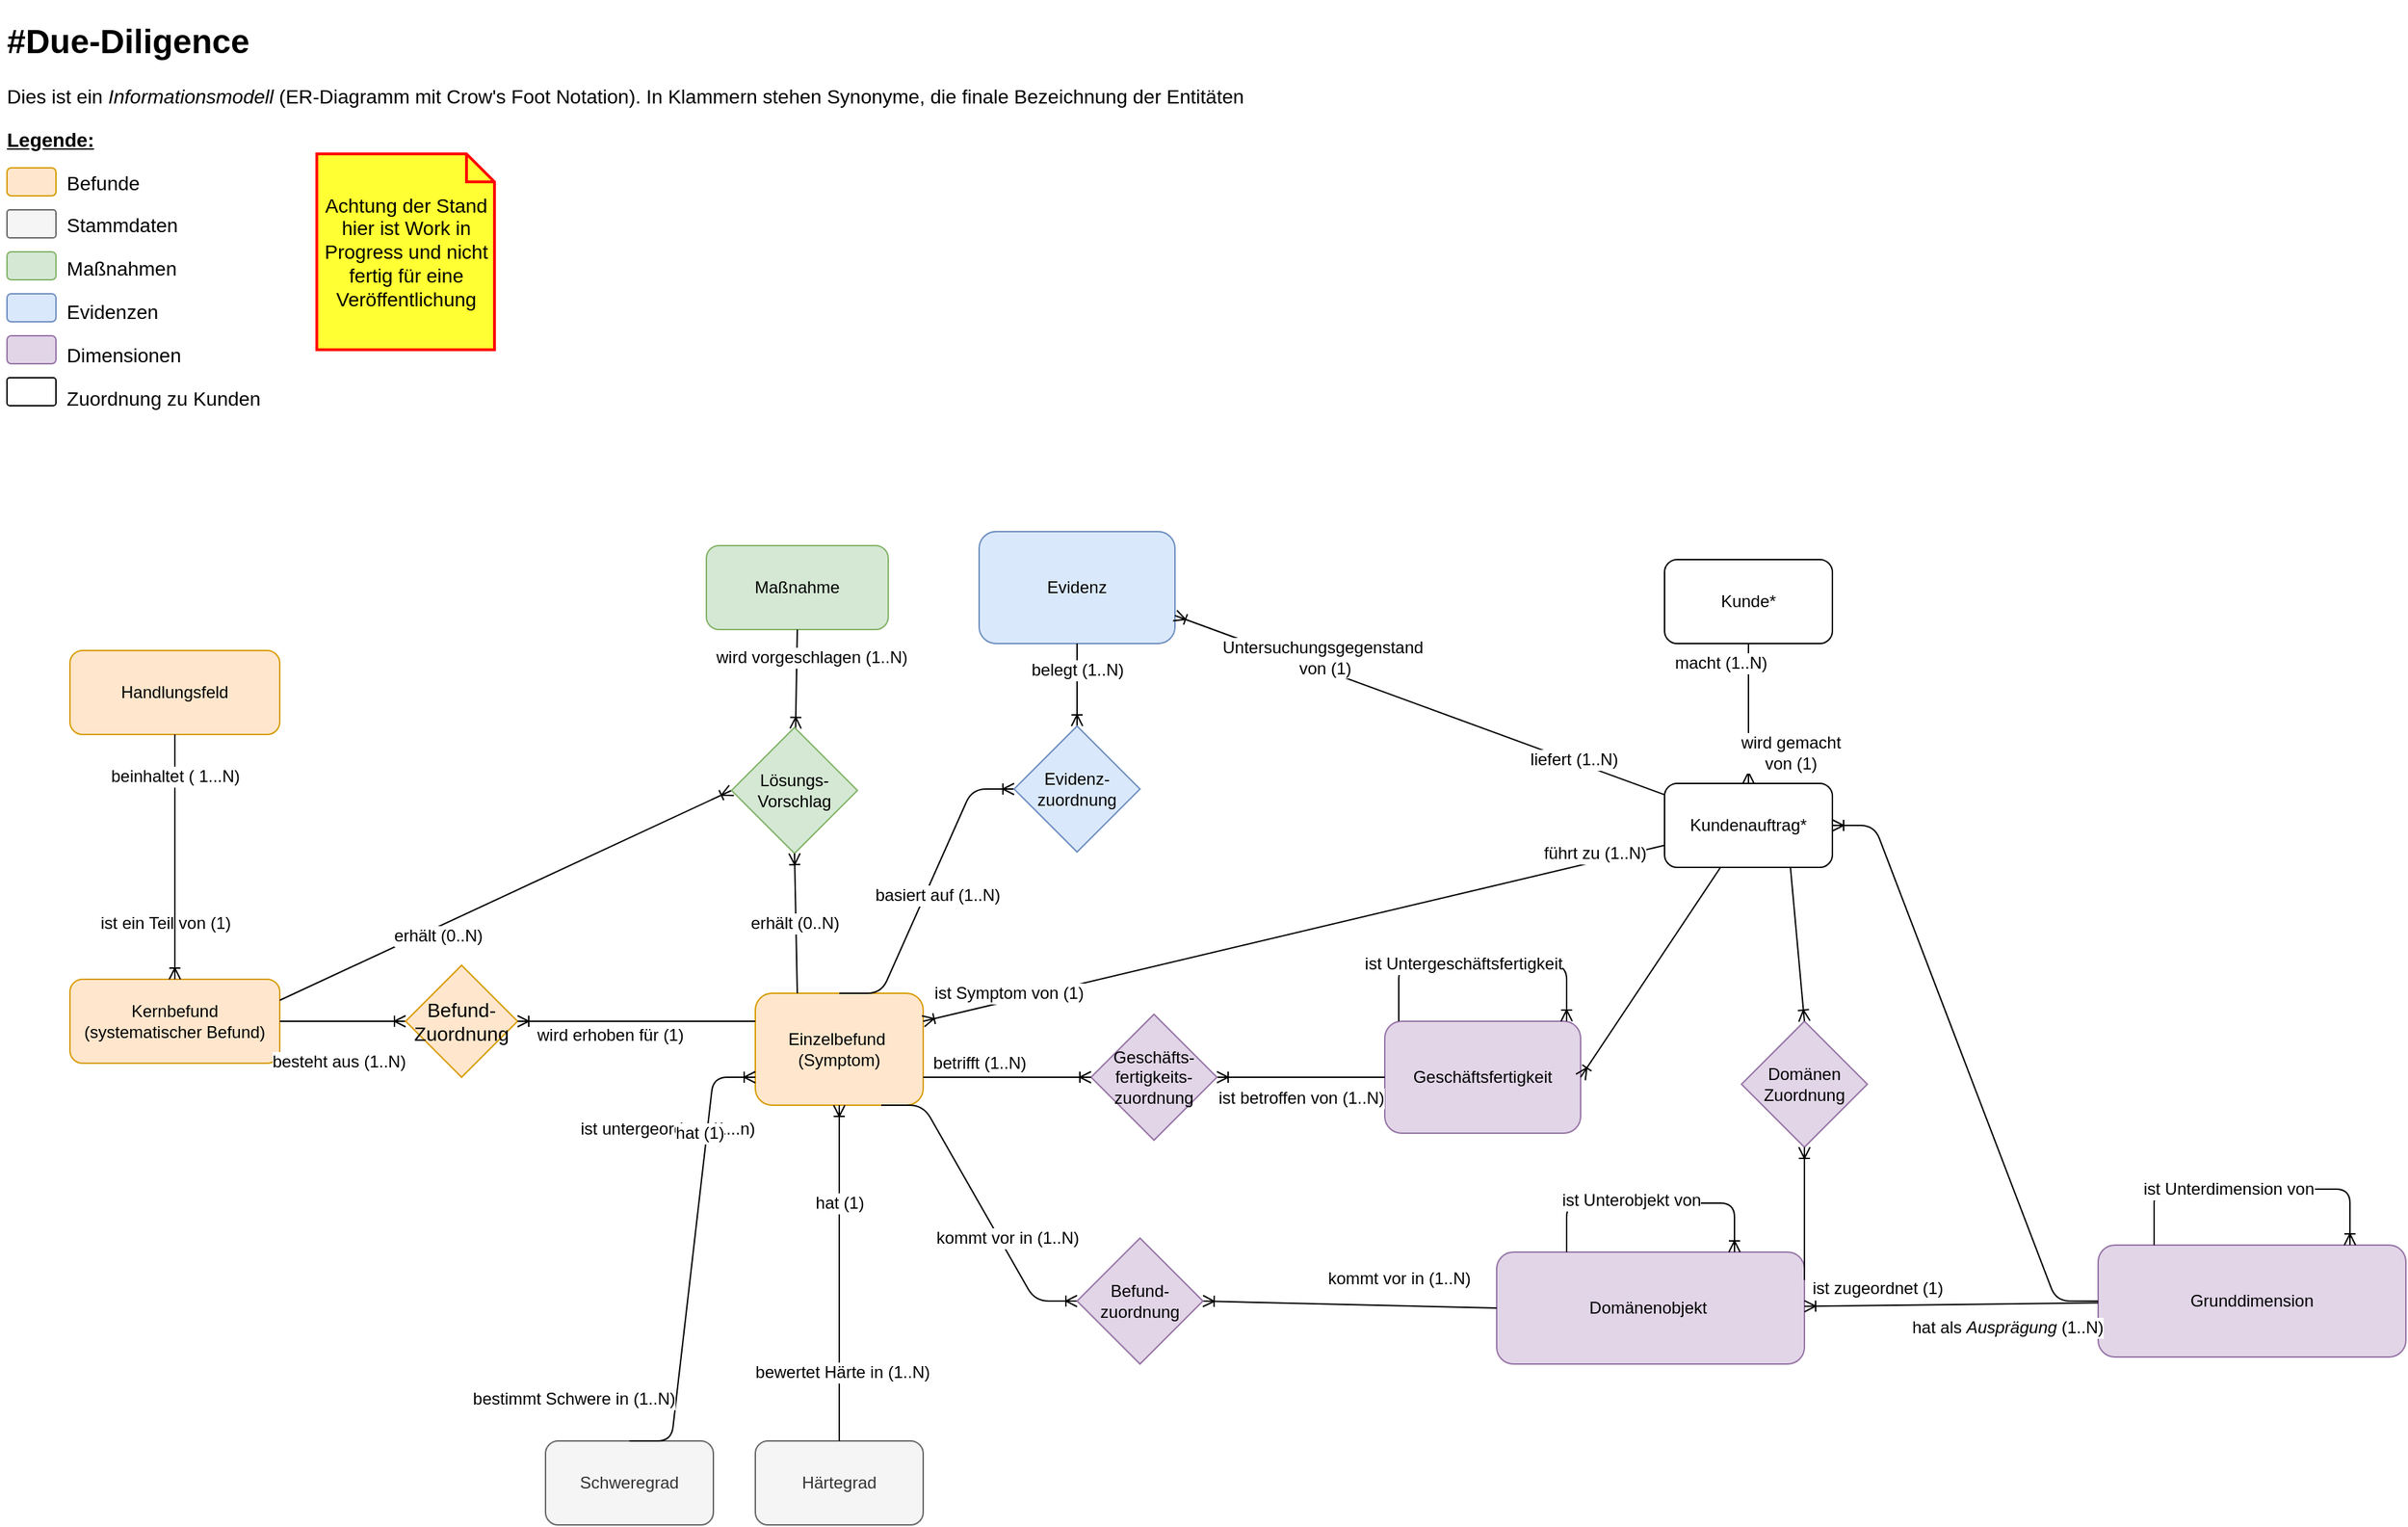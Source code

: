 <mxfile version="12.2.7" type="github" pages="1">
  <diagram name="Page-1" id="929967ad-93f9-6ef4-fab6-5d389245f69c">
    <mxGraphModel dx="946" dy="662" grid="1" gridSize="10" guides="1" tooltips="1" connect="1" arrows="1" fold="1" page="1" pageScale="1.5" pageWidth="1169" pageHeight="826" background="none" math="0" shadow="0">
      <root>
        <mxCell id="0" style=";html=1;"/>
        <mxCell id="1" style=";html=1;" parent="0"/>
        <mxCell id="lpoHIjDjbp7n_Nv5GESF-1" value="&lt;span style=&quot;white-space: normal&quot;&gt;Einzelbefund&amp;nbsp;&lt;/span&gt;&lt;br style=&quot;white-space: normal&quot;&gt;&lt;span style=&quot;white-space: normal&quot;&gt;(Symptom)&lt;/span&gt;" style="rounded=1;whiteSpace=wrap;html=1;fillColor=#ffe6cc;strokeColor=#d79b00;" parent="1" vertex="1">
          <mxGeometry x="550" y="720" width="120" height="80" as="geometry"/>
        </mxCell>
        <mxCell id="lpoHIjDjbp7n_Nv5GESF-2" value="Grunddimension&lt;i style=&quot;text-align: left&quot;&gt;&lt;br&gt;&lt;/i&gt;" style="rounded=1;whiteSpace=wrap;html=1;fillColor=#e1d5e7;strokeColor=#9673a6;" parent="1" vertex="1">
          <mxGeometry x="1510" y="900" width="220" height="80" as="geometry"/>
        </mxCell>
        <mxCell id="lpoHIjDjbp7n_Nv5GESF-3" value="Kernbefund (systematischer Befund)" style="rounded=1;whiteSpace=wrap;html=1;fillColor=#ffe6cc;strokeColor=#d79b00;" parent="1" vertex="1">
          <mxGeometry x="60" y="710" width="150" height="60" as="geometry"/>
        </mxCell>
        <mxCell id="lpoHIjDjbp7n_Nv5GESF-4" value="" style="edgeStyle=entityRelationEdgeStyle;fontSize=12;html=1;endArrow=ERoneToMany;" parent="1" source="lpoHIjDjbp7n_Nv5GESF-3" target="ao1xH_KatcM2TAFlreha-17" edge="1">
          <mxGeometry width="100" height="100" relative="1" as="geometry">
            <mxPoint x="250" y="930" as="sourcePoint"/>
            <mxPoint x="350" y="830" as="targetPoint"/>
          </mxGeometry>
        </mxCell>
        <mxCell id="jVlvGWDDENxsNVDKOX9u-14" value="besteht aus (1..N)" style="text;html=1;resizable=0;points=[];align=center;verticalAlign=middle;labelBackgroundColor=#ffffff;" parent="lpoHIjDjbp7n_Nv5GESF-4" vertex="1" connectable="0">
          <mxGeometry x="-0.647" y="-19" relative="1" as="geometry">
            <mxPoint x="26" y="9.5" as="offset"/>
          </mxGeometry>
        </mxCell>
        <mxCell id="jVlvGWDDENxsNVDKOX9u-16" value="ist untergeordnet (1...n)" style="text;html=1;resizable=0;points=[];align=center;verticalAlign=middle;labelBackgroundColor=#ffffff;" parent="lpoHIjDjbp7n_Nv5GESF-4" vertex="1" connectable="0">
          <mxGeometry x="0.581" y="-1" relative="1" as="geometry">
            <mxPoint x="206" y="75.5" as="offset"/>
          </mxGeometry>
        </mxCell>
        <mxCell id="lpoHIjDjbp7n_Nv5GESF-5" value="Domänenobjekt&amp;nbsp;" style="rounded=1;whiteSpace=wrap;html=1;align=center;fillColor=#e1d5e7;strokeColor=#9673a6;" parent="1" vertex="1">
          <mxGeometry x="1080" y="905" width="220" height="80" as="geometry"/>
        </mxCell>
        <mxCell id="jVlvGWDDENxsNVDKOX9u-1" value="Schweregrad" style="rounded=1;whiteSpace=wrap;html=1;fillColor=#f5f5f5;strokeColor=#666666;fontColor=#333333;" parent="1" vertex="1">
          <mxGeometry x="400" y="1040" width="120" height="60" as="geometry"/>
        </mxCell>
        <mxCell id="jVlvGWDDENxsNVDKOX9u-2" value="Härtegrad" style="rounded=1;whiteSpace=wrap;html=1;fillColor=#f5f5f5;strokeColor=#666666;fontColor=#333333;" parent="1" vertex="1">
          <mxGeometry x="550" y="1040" width="120" height="60" as="geometry"/>
        </mxCell>
        <mxCell id="jVlvGWDDENxsNVDKOX9u-9" value="" style="fontSize=12;html=1;endArrow=ERoneToMany;exitX=0.5;exitY=0;exitDx=0;exitDy=0;edgeStyle=entityRelationEdgeStyle;elbow=vertical;" parent="1" source="jVlvGWDDENxsNVDKOX9u-1" edge="1">
          <mxGeometry width="100" height="100" relative="1" as="geometry">
            <mxPoint x="70" y="1140" as="sourcePoint"/>
            <mxPoint x="550" y="780" as="targetPoint"/>
          </mxGeometry>
        </mxCell>
        <mxCell id="jVlvGWDDENxsNVDKOX9u-12" value="bestimmt&amp;nbsp;Schwere in (1..N)" style="text;html=1;resizable=0;points=[];align=center;verticalAlign=middle;labelBackgroundColor=#ffffff;" parent="jVlvGWDDENxsNVDKOX9u-9" vertex="1" connectable="0">
          <mxGeometry x="-0.786" y="1" relative="1" as="geometry">
            <mxPoint x="-69.5" y="-26" as="offset"/>
          </mxGeometry>
        </mxCell>
        <mxCell id="jVlvGWDDENxsNVDKOX9u-13" value="hat (1)" style="text;html=1;resizable=0;points=[];align=center;verticalAlign=middle;labelBackgroundColor=#ffffff;" parent="jVlvGWDDENxsNVDKOX9u-9" vertex="1" connectable="0">
          <mxGeometry x="0.771" y="-1" relative="1" as="geometry">
            <mxPoint x="-10" y="33" as="offset"/>
          </mxGeometry>
        </mxCell>
        <mxCell id="jVlvGWDDENxsNVDKOX9u-10" value="" style="fontSize=12;html=1;endArrow=ERoneToMany;exitX=0.5;exitY=0;exitDx=0;exitDy=0;" parent="1" source="jVlvGWDDENxsNVDKOX9u-2" target="lpoHIjDjbp7n_Nv5GESF-1" edge="1">
          <mxGeometry width="100" height="100" relative="1" as="geometry">
            <mxPoint x="70" y="1140" as="sourcePoint"/>
            <mxPoint x="170" y="1040" as="targetPoint"/>
          </mxGeometry>
        </mxCell>
        <mxCell id="jVlvGWDDENxsNVDKOX9u-17" value="hat (1)" style="text;html=1;resizable=0;points=[];align=center;verticalAlign=middle;labelBackgroundColor=#ffffff;" parent="jVlvGWDDENxsNVDKOX9u-10" vertex="1" connectable="0">
          <mxGeometry x="0.343" relative="1" as="geometry">
            <mxPoint y="-9" as="offset"/>
          </mxGeometry>
        </mxCell>
        <mxCell id="jVlvGWDDENxsNVDKOX9u-18" value="bewertet Härte in (1..N)" style="text;html=1;resizable=0;points=[];align=center;verticalAlign=middle;labelBackgroundColor=#ffffff;" parent="jVlvGWDDENxsNVDKOX9u-10" vertex="1" connectable="0">
          <mxGeometry x="-0.586" y="-2" relative="1" as="geometry">
            <mxPoint as="offset"/>
          </mxGeometry>
        </mxCell>
        <mxCell id="jVlvGWDDENxsNVDKOX9u-22" value="Evidenz " style="rounded=1;whiteSpace=wrap;html=1;fillColor=#dae8fc;strokeColor=#6c8ebf;" parent="1" vertex="1">
          <mxGeometry x="710" y="390" width="140" height="80" as="geometry"/>
        </mxCell>
        <mxCell id="tbm3mgn3CqdpKke_emqs-10" value="" style="fontSize=12;html=1;endArrow=ERoneToMany;elbow=vertical;" parent="1" source="lpoHIjDjbp7n_Nv5GESF-2" target="lpoHIjDjbp7n_Nv5GESF-5" edge="1">
          <mxGeometry width="100" height="100" relative="1" as="geometry">
            <mxPoint x="270" y="1100" as="sourcePoint"/>
            <mxPoint x="370" y="1000" as="targetPoint"/>
          </mxGeometry>
        </mxCell>
        <mxCell id="tbm3mgn3CqdpKke_emqs-11" value="ist zugeordnet (1)" style="text;html=1;resizable=0;points=[];align=center;verticalAlign=middle;labelBackgroundColor=#ffffff;" parent="tbm3mgn3CqdpKke_emqs-10" vertex="1" connectable="0">
          <mxGeometry x="0.524" y="-4" relative="1" as="geometry">
            <mxPoint x="2" y="-8" as="offset"/>
          </mxGeometry>
        </mxCell>
        <mxCell id="tbm3mgn3CqdpKke_emqs-12" value="hat als&amp;nbsp;&lt;i&gt;Ausprägung&lt;/i&gt;&amp;nbsp;(1..N)" style="text;html=1;resizable=0;points=[];align=center;verticalAlign=middle;labelBackgroundColor=#ffffff;" parent="tbm3mgn3CqdpKke_emqs-10" vertex="1" connectable="0">
          <mxGeometry x="-0.524" y="1" relative="1" as="geometry">
            <mxPoint x="-15" y="16" as="offset"/>
          </mxGeometry>
        </mxCell>
        <mxCell id="nOuzh2_DET2T8DFauegL-1" value="&lt;h1&gt;#Due-Diligence&lt;/h1&gt;&lt;p style=&quot;font-size: 14px&quot;&gt;&lt;font style=&quot;font-size: 14px&quot;&gt;Dies ist ein &lt;i&gt;Informationsmodell &lt;/i&gt;(ER-Diagramm mit Crow&#39;s Foot Notation). In Klammern stehen Synonyme, die finale Bezeichnung der Entitäten kann diskutiert werden. In einigen Fällen wurden schon mögliche Attribute in eckigen Klammern notiert.&lt;/font&gt;&lt;/p&gt;&lt;p style=&quot;font-size: 14px&quot;&gt;&lt;span&gt;&lt;b&gt;&lt;u&gt;Legende:&lt;/u&gt;&lt;/b&gt;&lt;/span&gt;&lt;/p&gt;&lt;p style=&quot;font-size: 14px&quot;&gt;&lt;font style=&quot;font-size: 14px&quot;&gt;&amp;nbsp; &amp;nbsp; &amp;nbsp; &amp;nbsp; &amp;nbsp; &amp;nbsp;Befunde&lt;/font&gt;&lt;/p&gt;&lt;p style=&quot;font-size: 14px&quot;&gt;&amp;nbsp; &amp;nbsp; &amp;nbsp; &amp;nbsp; &amp;nbsp; &amp;nbsp;Stammdaten&lt;/p&gt;&lt;p style=&quot;font-size: 14px&quot;&gt;&amp;nbsp; &amp;nbsp; &amp;nbsp; &amp;nbsp; &amp;nbsp; &amp;nbsp;Maßnahmen&lt;/p&gt;&lt;p style=&quot;font-size: 14px&quot;&gt;&amp;nbsp; &amp;nbsp; &amp;nbsp; &amp;nbsp; &amp;nbsp; &amp;nbsp;Evidenzen&lt;/p&gt;&lt;p style=&quot;font-size: 14px&quot;&gt;&amp;nbsp; &amp;nbsp; &amp;nbsp; &amp;nbsp; &amp;nbsp; &amp;nbsp;Dimensionen&lt;/p&gt;&lt;p style=&quot;font-size: 14px&quot;&gt;&amp;nbsp; &amp;nbsp; &amp;nbsp; &amp;nbsp; &amp;nbsp; &amp;nbsp;Zuordnung zu Kunden&lt;/p&gt;&lt;p style=&quot;font-size: 14px&quot;&gt;&lt;br&gt;&lt;/p&gt;&lt;p&gt;&lt;br&gt;&lt;/p&gt;" style="text;html=1;strokeColor=none;fillColor=none;spacing=5;spacingTop=-20;whiteSpace=wrap;overflow=hidden;rounded=0;" parent="1" vertex="1">
          <mxGeometry x="10" y="20" width="1580" height="300" as="geometry"/>
        </mxCell>
        <mxCell id="nOuzh2_DET2T8DFauegL-2" value="" style="rounded=1;whiteSpace=wrap;html=1;fillColor=#ffe6cc;strokeColor=#d79b00;" parent="1" vertex="1">
          <mxGeometry x="15" y="130" width="35" height="20" as="geometry"/>
        </mxCell>
        <mxCell id="nOuzh2_DET2T8DFauegL-5" value="" style="rounded=1;whiteSpace=wrap;html=1;fillColor=#f5f5f5;strokeColor=#666666;fontColor=#333333;arcSize=10;" parent="1" vertex="1">
          <mxGeometry x="15" y="160" width="35" height="20" as="geometry"/>
        </mxCell>
        <mxCell id="nOuzh2_DET2T8DFauegL-6" value="" style="rounded=1;html=1;whiteSpace=wrap;fillColor=#d5e8d4;strokeColor=#82b366;" parent="1" vertex="1">
          <mxGeometry x="15" y="190" width="35" height="20" as="geometry"/>
        </mxCell>
        <mxCell id="nOuzh2_DET2T8DFauegL-8" value="" style="rounded=1;whiteSpace=wrap;html=1;fillColor=#dae8fc;strokeColor=#6c8ebf;" parent="1" vertex="1">
          <mxGeometry x="15" y="220" width="35" height="20" as="geometry"/>
        </mxCell>
        <mxCell id="nOuzh2_DET2T8DFauegL-9" value="" style="rounded=1;whiteSpace=wrap;html=1;align=center;fillColor=#e1d5e7;strokeColor=#9673a6;" parent="1" vertex="1">
          <mxGeometry x="15" y="250" width="35" height="20" as="geometry"/>
        </mxCell>
        <mxCell id="nOuzh2_DET2T8DFauegL-12" value="Maßnahme" style="rounded=1;html=1;whiteSpace=wrap;fillColor=#d5e8d4;strokeColor=#82b366;" parent="1" vertex="1">
          <mxGeometry x="515" y="400" width="130" height="60" as="geometry"/>
        </mxCell>
        <mxCell id="nOuzh2_DET2T8DFauegL-20" value="" style="edgeStyle=entityRelationEdgeStyle;fontSize=12;html=1;endArrow=ERoneToMany;exitX=0.5;exitY=0;exitDx=0;exitDy=0;entryX=0;entryY=0.5;entryDx=0;entryDy=0;" parent="1" source="lpoHIjDjbp7n_Nv5GESF-1" target="mS2glyXy2kB5kTSKIdPd-10" edge="1">
          <mxGeometry width="100" height="100" relative="1" as="geometry">
            <mxPoint x="730" y="729" as="sourcePoint"/>
            <mxPoint x="880.4" y="640.2" as="targetPoint"/>
          </mxGeometry>
        </mxCell>
        <mxCell id="nOuzh2_DET2T8DFauegL-25" value="basiert auf (1..N)" style="text;html=1;resizable=0;points=[];align=center;verticalAlign=middle;labelBackgroundColor=#ffffff;" parent="nOuzh2_DET2T8DFauegL-20" vertex="1" connectable="0">
          <mxGeometry x="-0.61" y="2" relative="1" as="geometry">
            <mxPoint x="36.5" y="-57.5" as="offset"/>
          </mxGeometry>
        </mxCell>
        <mxCell id="nOuzh2_DET2T8DFauegL-21" value="" style="fontSize=12;html=1;endArrow=ERoneToMany;exitX=0.5;exitY=1;exitDx=0;exitDy=0;entryX=0.5;entryY=0;entryDx=0;entryDy=0;" parent="1" source="jVlvGWDDENxsNVDKOX9u-22" target="mS2glyXy2kB5kTSKIdPd-10" edge="1">
          <mxGeometry width="100" height="100" relative="1" as="geometry">
            <mxPoint x="950" y="750" as="sourcePoint"/>
            <mxPoint x="950" y="610" as="targetPoint"/>
          </mxGeometry>
        </mxCell>
        <mxCell id="nOuzh2_DET2T8DFauegL-22" value="belegt (1..N)" style="text;html=1;resizable=0;points=[];align=center;verticalAlign=middle;labelBackgroundColor=#ffffff;" parent="nOuzh2_DET2T8DFauegL-21" vertex="1" connectable="0">
          <mxGeometry x="-0.667" y="2" relative="1" as="geometry">
            <mxPoint x="-2" y="8.5" as="offset"/>
          </mxGeometry>
        </mxCell>
        <mxCell id="oxu1X0Uhrvyfg57hmDgI-2" value="" style="fontSize=12;html=1;endArrow=ERoneToMany;entryX=0;entryY=0.5;entryDx=0;entryDy=0;exitX=1;exitY=0.25;exitDx=0;exitDy=0;" parent="1" source="lpoHIjDjbp7n_Nv5GESF-3" target="mS2glyXy2kB5kTSKIdPd-1" edge="1">
          <mxGeometry width="100" height="100" relative="1" as="geometry">
            <mxPoint x="270" y="570" as="sourcePoint"/>
            <mxPoint x="195" y="470" as="targetPoint"/>
          </mxGeometry>
        </mxCell>
        <mxCell id="oxu1X0Uhrvyfg57hmDgI-4" value="erhält (0..N)" style="text;html=1;resizable=0;points=[];align=center;verticalAlign=middle;labelBackgroundColor=#ffffff;" parent="oxu1X0Uhrvyfg57hmDgI-2" vertex="1" connectable="0">
          <mxGeometry x="-0.585" y="-1" relative="1" as="geometry">
            <mxPoint x="45" y="-16" as="offset"/>
          </mxGeometry>
        </mxCell>
        <mxCell id="oxu1X0Uhrvyfg57hmDgI-3" value="" style="fontSize=12;html=1;endArrow=ERoneToMany;exitX=0.5;exitY=1;exitDx=0;exitDy=0;" parent="1" source="nOuzh2_DET2T8DFauegL-12" target="mS2glyXy2kB5kTSKIdPd-1" edge="1">
          <mxGeometry width="100" height="100" relative="1" as="geometry">
            <mxPoint x="579" y="470" as="sourcePoint"/>
            <mxPoint x="260" y="440" as="targetPoint"/>
          </mxGeometry>
        </mxCell>
        <mxCell id="oxu1X0Uhrvyfg57hmDgI-7" value="wird vorgeschlagen (1..N)" style="text;html=1;resizable=0;points=[];align=center;verticalAlign=middle;labelBackgroundColor=#ffffff;" parent="oxu1X0Uhrvyfg57hmDgI-3" vertex="1" connectable="0">
          <mxGeometry x="-0.607" y="-1" relative="1" as="geometry">
            <mxPoint x="11" y="6" as="offset"/>
          </mxGeometry>
        </mxCell>
        <mxCell id="oxu1X0Uhrvyfg57hmDgI-8" value="&lt;span style=&quot;text-align: left&quot;&gt;Geschäftsfertigkeit&lt;br&gt;&lt;/span&gt;" style="rounded=1;whiteSpace=wrap;html=1;fillColor=#e1d5e7;strokeColor=#9673a6;" parent="1" vertex="1">
          <mxGeometry x="1000" y="740" width="140" height="80" as="geometry"/>
        </mxCell>
        <mxCell id="oxu1X0Uhrvyfg57hmDgI-9" value="" style="fontSize=12;html=1;endArrow=ERoneToMany;elbow=vertical;edgeStyle=orthogonalEdgeStyle;entryX=1;entryY=0.5;entryDx=0;entryDy=0;exitX=0;exitY=0.5;exitDx=0;exitDy=0;" parent="1" source="oxu1X0Uhrvyfg57hmDgI-8" target="HfnrT11R_Q_UFA63fJiB-15" edge="1">
          <mxGeometry width="100" height="100" relative="1" as="geometry">
            <mxPoint x="1110" y="860" as="sourcePoint"/>
            <mxPoint x="740" y="810" as="targetPoint"/>
          </mxGeometry>
        </mxCell>
        <mxCell id="oxu1X0Uhrvyfg57hmDgI-10" value="ist betroffen von (1..N)" style="text;html=1;resizable=0;points=[];align=center;verticalAlign=middle;labelBackgroundColor=#ffffff;" parent="oxu1X0Uhrvyfg57hmDgI-9" vertex="1" connectable="0">
          <mxGeometry x="-0.498" y="-2" relative="1" as="geometry">
            <mxPoint x="-30" y="17" as="offset"/>
          </mxGeometry>
        </mxCell>
        <mxCell id="oxu1X0Uhrvyfg57hmDgI-11" value="betrifft (1..N)" style="text;html=1;resizable=0;points=[];align=center;verticalAlign=middle;labelBackgroundColor=#ffffff;" parent="oxu1X0Uhrvyfg57hmDgI-9" vertex="1" connectable="0">
          <mxGeometry x="0.573" y="-1" relative="1" as="geometry">
            <mxPoint x="-196" y="-9" as="offset"/>
          </mxGeometry>
        </mxCell>
        <mxCell id="oxu1X0Uhrvyfg57hmDgI-15" value="" style="edgeStyle=entityRelationEdgeStyle;fontSize=12;html=1;endArrow=ERoneToMany;exitX=0.75;exitY=1;exitDx=0;exitDy=0;entryX=0;entryY=0.5;entryDx=0;entryDy=0;" parent="1" source="lpoHIjDjbp7n_Nv5GESF-1" target="8C67H_EtA0prf0B1v2a5-1" edge="1">
          <mxGeometry width="100" height="100" relative="1" as="geometry">
            <mxPoint x="920" y="830" as="sourcePoint"/>
            <mxPoint x="1020" y="730" as="targetPoint"/>
          </mxGeometry>
        </mxCell>
        <mxCell id="oxu1X0Uhrvyfg57hmDgI-18" value="kommt vor in (1..N)" style="text;html=1;resizable=0;points=[];align=center;verticalAlign=middle;labelBackgroundColor=#ffffff;" parent="oxu1X0Uhrvyfg57hmDgI-15" vertex="1" connectable="0">
          <mxGeometry x="0.656" y="1" relative="1" as="geometry">
            <mxPoint x="-17" y="-37.5" as="offset"/>
          </mxGeometry>
        </mxCell>
        <mxCell id="oxu1X0Uhrvyfg57hmDgI-16" value="" style="fontSize=12;html=1;endArrow=ERoneToMany;entryX=1;entryY=0.5;entryDx=0;entryDy=0;exitX=0;exitY=0.5;exitDx=0;exitDy=0;" parent="1" source="lpoHIjDjbp7n_Nv5GESF-5" target="8C67H_EtA0prf0B1v2a5-1" edge="1">
          <mxGeometry width="100" height="100" relative="1" as="geometry">
            <mxPoint x="1360" y="770" as="sourcePoint"/>
            <mxPoint x="860" y="1010" as="targetPoint"/>
          </mxGeometry>
        </mxCell>
        <mxCell id="oxu1X0Uhrvyfg57hmDgI-19" value="kommt vor in (1..N)" style="text;html=1;resizable=0;points=[];align=center;verticalAlign=middle;labelBackgroundColor=#ffffff;" parent="oxu1X0Uhrvyfg57hmDgI-16" vertex="1" connectable="0">
          <mxGeometry x="-0.667" relative="1" as="geometry">
            <mxPoint x="-35" y="-20" as="offset"/>
          </mxGeometry>
        </mxCell>
        <mxCell id="8C67H_EtA0prf0B1v2a5-1" value="Befund-zuordnung" style="rhombus;whiteSpace=wrap;html=1;fillColor=#e1d5e7;strokeColor=#9673a6;" parent="1" vertex="1">
          <mxGeometry x="780" y="895" width="90" height="90" as="geometry"/>
        </mxCell>
        <mxCell id="mS2glyXy2kB5kTSKIdPd-1" value="Lösungs-Vorschlag" style="rhombus;whiteSpace=wrap;html=1;fillColor=#d5e8d4;strokeColor=#82b366;" parent="1" vertex="1">
          <mxGeometry x="533" y="530" width="90" height="90" as="geometry"/>
        </mxCell>
        <mxCell id="mS2glyXy2kB5kTSKIdPd-4" value="" style="fontSize=12;html=1;endArrow=ERoneToMany;entryX=0.5;entryY=1;entryDx=0;entryDy=0;exitX=0.25;exitY=0;exitDx=0;exitDy=0;" parent="1" source="lpoHIjDjbp7n_Nv5GESF-1" target="mS2glyXy2kB5kTSKIdPd-1" edge="1">
          <mxGeometry width="100" height="100" relative="1" as="geometry">
            <mxPoint x="340" y="855" as="sourcePoint"/>
            <mxPoint x="440" y="755" as="targetPoint"/>
          </mxGeometry>
        </mxCell>
        <mxCell id="mS2glyXy2kB5kTSKIdPd-7" value="erhält (0..N)" style="text;html=1;resizable=0;points=[];align=center;verticalAlign=middle;labelBackgroundColor=#ffffff;" parent="mS2glyXy2kB5kTSKIdPd-4" vertex="1" connectable="0">
          <mxGeometry x="0.0" y="1" relative="1" as="geometry">
            <mxPoint as="offset"/>
          </mxGeometry>
        </mxCell>
        <mxCell id="mS2glyXy2kB5kTSKIdPd-10" value="Evidenz-zuordnung" style="rhombus;whiteSpace=wrap;html=1;fillColor=#dae8fc;strokeColor=#6c8ebf;" parent="1" vertex="1">
          <mxGeometry x="735" y="529" width="90" height="90" as="geometry"/>
        </mxCell>
        <mxCell id="dpxNeViVGeD-j7b1jcPo-1" value="Kunde*" style="rounded=1;whiteSpace=wrap;html=1;" parent="1" vertex="1">
          <mxGeometry x="1200" y="410" width="120" height="60" as="geometry"/>
        </mxCell>
        <mxCell id="dpxNeViVGeD-j7b1jcPo-4" value="Kundenauftrag*" style="rounded=1;whiteSpace=wrap;html=1;" parent="1" vertex="1">
          <mxGeometry x="1200" y="570" width="120" height="60" as="geometry"/>
        </mxCell>
        <mxCell id="dpxNeViVGeD-j7b1jcPo-5" value="" style="fontSize=12;html=1;endArrow=ERoneToMany;entryX=1;entryY=0.25;entryDx=0;entryDy=0;" parent="1" source="dpxNeViVGeD-j7b1jcPo-4" target="lpoHIjDjbp7n_Nv5GESF-1" edge="1">
          <mxGeometry width="100" height="100" relative="1" as="geometry">
            <mxPoint x="170" y="940" as="sourcePoint"/>
            <mxPoint x="400" y="810" as="targetPoint"/>
          </mxGeometry>
        </mxCell>
        <mxCell id="dpxNeViVGeD-j7b1jcPo-9" value="führt zu (1..N)" style="text;html=1;resizable=0;points=[];align=center;verticalAlign=middle;labelBackgroundColor=#ffffff;" parent="dpxNeViVGeD-j7b1jcPo-5" vertex="1" connectable="0">
          <mxGeometry x="-0.8" relative="1" as="geometry">
            <mxPoint x="2.5" y="-7.5" as="offset"/>
          </mxGeometry>
        </mxCell>
        <mxCell id="ao1xH_KatcM2TAFlreha-39" value="ist Symptom von (1)" style="text;html=1;resizable=0;points=[];align=center;verticalAlign=middle;labelBackgroundColor=#ffffff;fontSize=12;" vertex="1" connectable="0" parent="dpxNeViVGeD-j7b1jcPo-5">
          <mxGeometry x="0.82" y="-3" relative="1" as="geometry">
            <mxPoint x="13.5" y="-6" as="offset"/>
          </mxGeometry>
        </mxCell>
        <mxCell id="dpxNeViVGeD-j7b1jcPo-6" value="" style="fontSize=12;html=1;endArrow=ERoneToMany;" parent="1" source="dpxNeViVGeD-j7b1jcPo-1" target="dpxNeViVGeD-j7b1jcPo-4" edge="1">
          <mxGeometry width="100" height="100" relative="1" as="geometry">
            <mxPoint x="100" y="930" as="sourcePoint"/>
            <mxPoint x="200" y="830" as="targetPoint"/>
          </mxGeometry>
        </mxCell>
        <mxCell id="dpxNeViVGeD-j7b1jcPo-7" value="macht (1..N)" style="text;html=1;resizable=0;points=[];align=center;verticalAlign=middle;labelBackgroundColor=#ffffff;" parent="dpxNeViVGeD-j7b1jcPo-6" vertex="1" connectable="0">
          <mxGeometry x="-0.684" relative="1" as="geometry">
            <mxPoint x="-20" y="-2" as="offset"/>
          </mxGeometry>
        </mxCell>
        <mxCell id="dpxNeViVGeD-j7b1jcPo-8" value="wird gemacht &lt;br&gt;von (1)" style="text;html=1;resizable=0;points=[];align=center;verticalAlign=middle;labelBackgroundColor=#ffffff;" parent="dpxNeViVGeD-j7b1jcPo-6" vertex="1" connectable="0">
          <mxGeometry x="0.611" y="2" relative="1" as="geometry">
            <mxPoint x="28" y="-3" as="offset"/>
          </mxGeometry>
        </mxCell>
        <mxCell id="dpxNeViVGeD-j7b1jcPo-10" value="wird erhoben für (1)" style="text;html=1;resizable=0;points=[];align=center;verticalAlign=middle;labelBackgroundColor=#ffffff;" parent="1" vertex="1" connectable="0">
          <mxGeometry x="430" y="760" as="geometry">
            <mxPoint x="16" y="-10" as="offset"/>
          </mxGeometry>
        </mxCell>
        <mxCell id="dpxNeViVGeD-j7b1jcPo-11" value="" style="rounded=1;whiteSpace=wrap;html=1;arcSize=10;" parent="1" vertex="1">
          <mxGeometry x="15" y="280" width="35" height="20" as="geometry"/>
        </mxCell>
        <mxCell id="HfnrT11R_Q_UFA63fJiB-14" value="Achtung der Stand hier ist Work in Progress und nicht fertig für eine Veröffentlichung" style="shape=note;strokeWidth=2;fontSize=14;size=20;whiteSpace=wrap;html=1;gradientColor=none;strokeColor=#FF0303;fillColor=#FFFF33;" parent="1" vertex="1">
          <mxGeometry x="236.5" y="120" width="127" height="140" as="geometry"/>
        </mxCell>
        <mxCell id="HfnrT11R_Q_UFA63fJiB-15" value="Geschäfts-fertigkeits-zuordnung" style="rhombus;whiteSpace=wrap;html=1;fillColor=#e1d5e7;strokeColor=#9673a6;" parent="1" vertex="1">
          <mxGeometry x="790" y="735" width="90" height="90" as="geometry"/>
        </mxCell>
        <mxCell id="HfnrT11R_Q_UFA63fJiB-16" value="" style="edgeStyle=orthogonalEdgeStyle;fontSize=12;html=1;endArrow=ERoneToMany;entryX=0;entryY=0.5;entryDx=0;entryDy=0;exitX=1;exitY=0.75;exitDx=0;exitDy=0;" parent="1" source="lpoHIjDjbp7n_Nv5GESF-1" target="HfnrT11R_Q_UFA63fJiB-15" edge="1">
          <mxGeometry width="100" height="100" relative="1" as="geometry">
            <mxPoint x="690" y="1010" as="sourcePoint"/>
            <mxPoint x="790" y="910" as="targetPoint"/>
          </mxGeometry>
        </mxCell>
        <mxCell id="ao1xH_KatcM2TAFlreha-3" value="" style="edgeStyle=entityRelationEdgeStyle;fontSize=12;html=1;endArrow=ERoneToMany;elbow=horizontal;" edge="1" parent="1" source="lpoHIjDjbp7n_Nv5GESF-2" target="lpoHIjDjbp7n_Nv5GESF-2">
          <mxGeometry width="100" height="100" relative="1" as="geometry">
            <mxPoint x="1550" y="1170" as="sourcePoint"/>
            <mxPoint x="1650" y="1070" as="targetPoint"/>
            <Array as="points">
              <mxPoint x="1690" y="860"/>
            </Array>
          </mxGeometry>
        </mxCell>
        <mxCell id="ao1xH_KatcM2TAFlreha-15" value="ist Unterdimension von" style="text;html=1;resizable=0;points=[];align=center;verticalAlign=middle;labelBackgroundColor=#ffffff;" vertex="1" connectable="0" parent="ao1xH_KatcM2TAFlreha-3">
          <mxGeometry x="-0.158" relative="1" as="geometry">
            <mxPoint as="offset"/>
          </mxGeometry>
        </mxCell>
        <mxCell id="ao1xH_KatcM2TAFlreha-7" value="" style="edgeStyle=entityRelationEdgeStyle;fontSize=12;html=1;endArrow=ERoneToMany;" edge="1" parent="1" source="oxu1X0Uhrvyfg57hmDgI-8" target="oxu1X0Uhrvyfg57hmDgI-8">
          <mxGeometry width="100" height="100" relative="1" as="geometry">
            <mxPoint x="1210" y="1100" as="sourcePoint"/>
            <mxPoint x="1310" y="1000" as="targetPoint"/>
            <Array as="points">
              <mxPoint x="1130" y="700"/>
            </Array>
          </mxGeometry>
        </mxCell>
        <mxCell id="ao1xH_KatcM2TAFlreha-16" value="ist Untergeschäftsfertigkeit" style="text;html=1;resizable=0;points=[];align=center;verticalAlign=middle;labelBackgroundColor=#ffffff;" vertex="1" connectable="0" parent="ao1xH_KatcM2TAFlreha-7">
          <mxGeometry x="-0.141" y="1" relative="1" as="geometry">
            <mxPoint as="offset"/>
          </mxGeometry>
        </mxCell>
        <mxCell id="ao1xH_KatcM2TAFlreha-13" value="" style="edgeStyle=entityRelationEdgeStyle;fontSize=12;html=1;endArrow=ERoneToMany;elbow=vertical;" edge="1" parent="1" source="lpoHIjDjbp7n_Nv5GESF-5" target="lpoHIjDjbp7n_Nv5GESF-5">
          <mxGeometry width="100" height="100" relative="1" as="geometry">
            <mxPoint x="1730" y="820" as="sourcePoint"/>
            <mxPoint x="1830" y="720" as="targetPoint"/>
            <Array as="points">
              <mxPoint x="1250" y="870"/>
            </Array>
          </mxGeometry>
        </mxCell>
        <mxCell id="ao1xH_KatcM2TAFlreha-14" value="ist Unterobjekt von" style="text;html=1;resizable=0;points=[];align=center;verticalAlign=middle;labelBackgroundColor=#ffffff;" vertex="1" connectable="0" parent="ao1xH_KatcM2TAFlreha-13">
          <mxGeometry x="-0.15" y="2" relative="1" as="geometry">
            <mxPoint as="offset"/>
          </mxGeometry>
        </mxCell>
        <mxCell id="ao1xH_KatcM2TAFlreha-17" value="Befund-&lt;br style=&quot;font-size: 13px;&quot;&gt;Zuordnung" style="shape=rhombus;strokeWidth=1;fontSize=13;perimeter=rhombusPerimeter;whiteSpace=wrap;html=1;align=center;fontSize=14;fillColor=#ffe6cc;strokeColor=#d79b00;" vertex="1" parent="1">
          <mxGeometry x="300" y="700" width="80" height="80" as="geometry"/>
        </mxCell>
        <mxCell id="ao1xH_KatcM2TAFlreha-19" value="" style="fontSize=12;html=1;endArrow=ERoneToMany;exitX=0;exitY=0.25;exitDx=0;exitDy=0;" edge="1" parent="1" source="lpoHIjDjbp7n_Nv5GESF-1" target="ao1xH_KatcM2TAFlreha-17">
          <mxGeometry width="100" height="100" relative="1" as="geometry">
            <mxPoint x="60" y="760" as="sourcePoint"/>
            <mxPoint x="160" y="660" as="targetPoint"/>
          </mxGeometry>
        </mxCell>
        <mxCell id="ao1xH_KatcM2TAFlreha-20" value="Handlungsfeld" style="rounded=1;whiteSpace=wrap;html=1;fillColor=#ffe6cc;strokeColor=#d79b00;" vertex="1" parent="1">
          <mxGeometry x="60" y="475" width="150" height="60" as="geometry"/>
        </mxCell>
        <mxCell id="ao1xH_KatcM2TAFlreha-21" style="edgeStyle=none;rounded=0;orthogonalLoop=1;jettySize=auto;html=1;exitX=0.75;exitY=1;exitDx=0;exitDy=0;fontSize=13;" edge="1" parent="1" source="ao1xH_KatcM2TAFlreha-20" target="ao1xH_KatcM2TAFlreha-20">
          <mxGeometry relative="1" as="geometry"/>
        </mxCell>
        <mxCell id="ao1xH_KatcM2TAFlreha-22" value="" style="fontSize=12;html=1;endArrow=ERoneToMany;entryX=0.5;entryY=0;entryDx=0;entryDy=0;" edge="1" parent="1" source="ao1xH_KatcM2TAFlreha-20" target="lpoHIjDjbp7n_Nv5GESF-3">
          <mxGeometry width="100" height="100" relative="1" as="geometry">
            <mxPoint x="110" y="490" as="sourcePoint"/>
            <mxPoint x="210" y="390" as="targetPoint"/>
          </mxGeometry>
        </mxCell>
        <mxCell id="ao1xH_KatcM2TAFlreha-23" value="beinhaltet ( 1...N)" style="text;html=1;resizable=0;points=[];align=center;verticalAlign=middle;labelBackgroundColor=#ffffff;fontSize=12;" vertex="1" connectable="0" parent="ao1xH_KatcM2TAFlreha-22">
          <mxGeometry x="-0.664" y="-1" relative="1" as="geometry">
            <mxPoint x="1" as="offset"/>
          </mxGeometry>
        </mxCell>
        <mxCell id="ao1xH_KatcM2TAFlreha-24" value="ist ein Teil von (1)" style="text;html=1;resizable=0;points=[];autosize=1;align=left;verticalAlign=top;spacingTop=-4;fontSize=12;" vertex="1" parent="1">
          <mxGeometry x="80" y="660" width="110" height="20" as="geometry"/>
        </mxCell>
        <mxCell id="ao1xH_KatcM2TAFlreha-29" value="" style="fontSize=12;html=1;endArrow=ERoneToMany;entryX=1;entryY=0.75;entryDx=0;entryDy=0;" edge="1" parent="1" source="dpxNeViVGeD-j7b1jcPo-4" target="jVlvGWDDENxsNVDKOX9u-22">
          <mxGeometry width="100" height="100" relative="1" as="geometry">
            <mxPoint x="830" y="610" as="sourcePoint"/>
            <mxPoint x="930" y="510" as="targetPoint"/>
          </mxGeometry>
        </mxCell>
        <mxCell id="ao1xH_KatcM2TAFlreha-31" value="liefert (1..N)" style="text;html=1;resizable=0;points=[];align=center;verticalAlign=middle;labelBackgroundColor=#ffffff;fontSize=12;" vertex="1" connectable="0" parent="ao1xH_KatcM2TAFlreha-29">
          <mxGeometry x="-0.625" y="-1" relative="1" as="geometry">
            <mxPoint as="offset"/>
          </mxGeometry>
        </mxCell>
        <mxCell id="ao1xH_KatcM2TAFlreha-32" value="Untersuchungsgegenstand&amp;nbsp;&lt;br&gt;von (1)" style="text;html=1;resizable=0;points=[];align=center;verticalAlign=middle;labelBackgroundColor=#ffffff;fontSize=12;" vertex="1" connectable="0" parent="ao1xH_KatcM2TAFlreha-29">
          <mxGeometry x="0.719" y="-1" relative="1" as="geometry">
            <mxPoint x="57" y="13" as="offset"/>
          </mxGeometry>
        </mxCell>
        <mxCell id="ao1xH_KatcM2TAFlreha-33" value="Domänen&lt;br&gt;Zuordnung" style="rhombus;whiteSpace=wrap;html=1;fillColor=#e1d5e7;strokeColor=#9673a6;" vertex="1" parent="1">
          <mxGeometry x="1255" y="740" width="90" height="90" as="geometry"/>
        </mxCell>
        <mxCell id="ao1xH_KatcM2TAFlreha-34" value="" style="fontSize=12;html=1;endArrow=ERoneToMany;exitX=0.75;exitY=1;exitDx=0;exitDy=0;entryX=0.5;entryY=0;entryDx=0;entryDy=0;" edge="1" parent="1" source="dpxNeViVGeD-j7b1jcPo-4" target="ao1xH_KatcM2TAFlreha-33">
          <mxGeometry width="100" height="100" relative="1" as="geometry">
            <mxPoint x="1330" y="930" as="sourcePoint"/>
            <mxPoint x="1430" y="830" as="targetPoint"/>
          </mxGeometry>
        </mxCell>
        <mxCell id="ao1xH_KatcM2TAFlreha-35" value="" style="fontSize=12;html=1;endArrow=ERoneToMany;exitX=1;exitY=0.25;exitDx=0;exitDy=0;entryX=0.5;entryY=1;entryDx=0;entryDy=0;" edge="1" parent="1" source="lpoHIjDjbp7n_Nv5GESF-5" target="ao1xH_KatcM2TAFlreha-33">
          <mxGeometry width="100" height="100" relative="1" as="geometry">
            <mxPoint x="1350" y="930" as="sourcePoint"/>
            <mxPoint x="1450" y="830" as="targetPoint"/>
          </mxGeometry>
        </mxCell>
        <mxCell id="ao1xH_KatcM2TAFlreha-37" value="" style="edgeStyle=entityRelationEdgeStyle;fontSize=12;html=1;endArrow=ERoneToMany;" edge="1" parent="1" source="lpoHIjDjbp7n_Nv5GESF-2" target="dpxNeViVGeD-j7b1jcPo-4">
          <mxGeometry width="100" height="100" relative="1" as="geometry">
            <mxPoint x="1390" y="770" as="sourcePoint"/>
            <mxPoint x="1490" y="670" as="targetPoint"/>
          </mxGeometry>
        </mxCell>
        <mxCell id="ao1xH_KatcM2TAFlreha-38" value="" style="fontSize=12;html=1;endArrow=ERoneToMany;entryX=1;entryY=0.5;entryDx=0;entryDy=0;" edge="1" parent="1" source="dpxNeViVGeD-j7b1jcPo-4" target="oxu1X0Uhrvyfg57hmDgI-8">
          <mxGeometry width="100" height="100" relative="1" as="geometry">
            <mxPoint x="1250" y="700" as="sourcePoint"/>
            <mxPoint x="1550" y="870" as="targetPoint"/>
          </mxGeometry>
        </mxCell>
      </root>
    </mxGraphModel>
  </diagram>
</mxfile>
